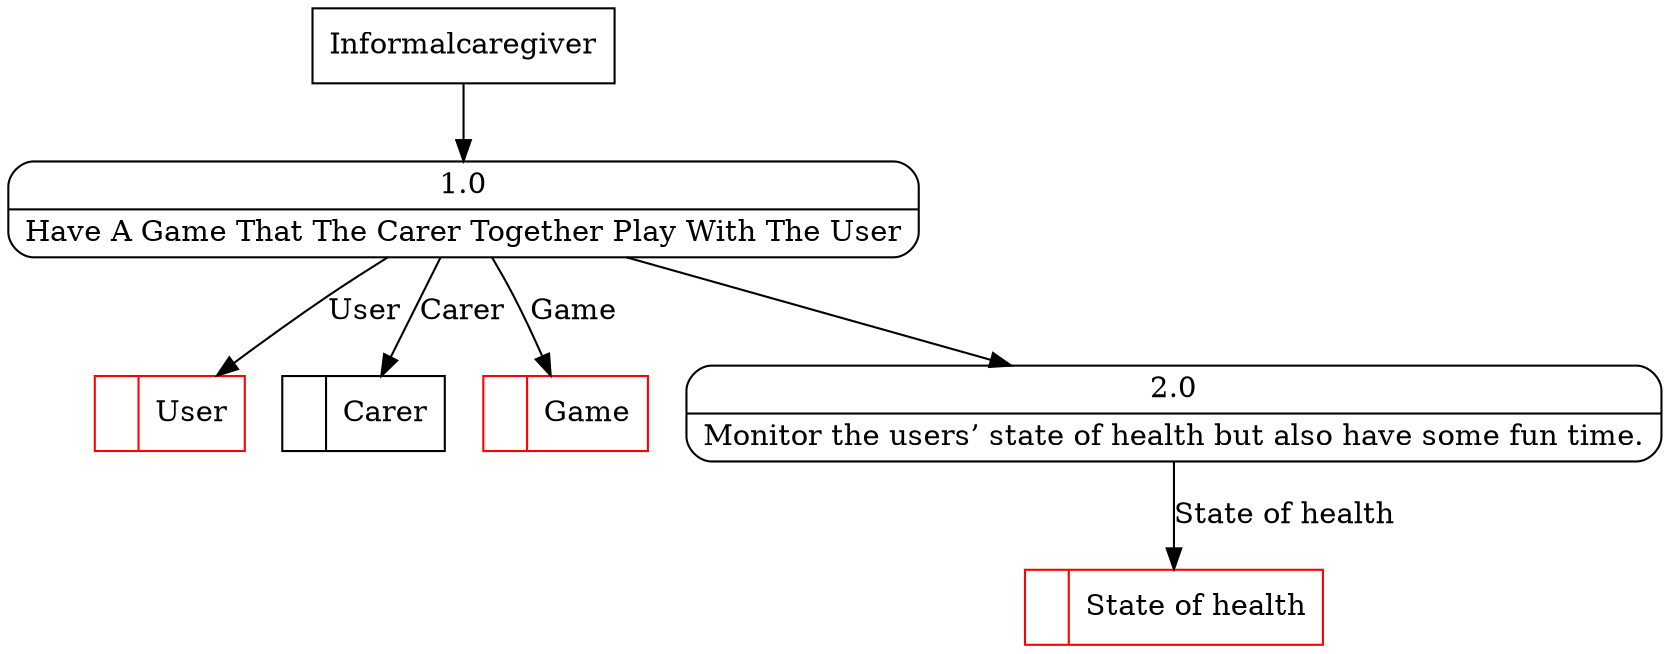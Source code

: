 digraph dfd2{ 
node[shape=record]
200 [label="<f0>  |<f1> User " color=red];
201 [label="<f0>  |<f1> Carer " ];
202 [label="<f0>  |<f1> Game " color=red];
203 [label="Informalcaregiver" shape=box];
204 [label="{<f0> 1.0|<f1> Have A Game That The Carer Together Play With The User }" shape=Mrecord];
2 [label="{<f0> 2.0|<f1> Monitor the users’ state of health but also have some fun time. }" shape=Mrecord];
204 -> 2
1001 [label="<f0>  |<f1> State of health " color=red];
2 -> 1001 [label="State of health"]
203 -> 204
204 -> 202 [label="Game"]
204 -> 201 [label="Carer"]
204 -> 200 [label="User"]
}